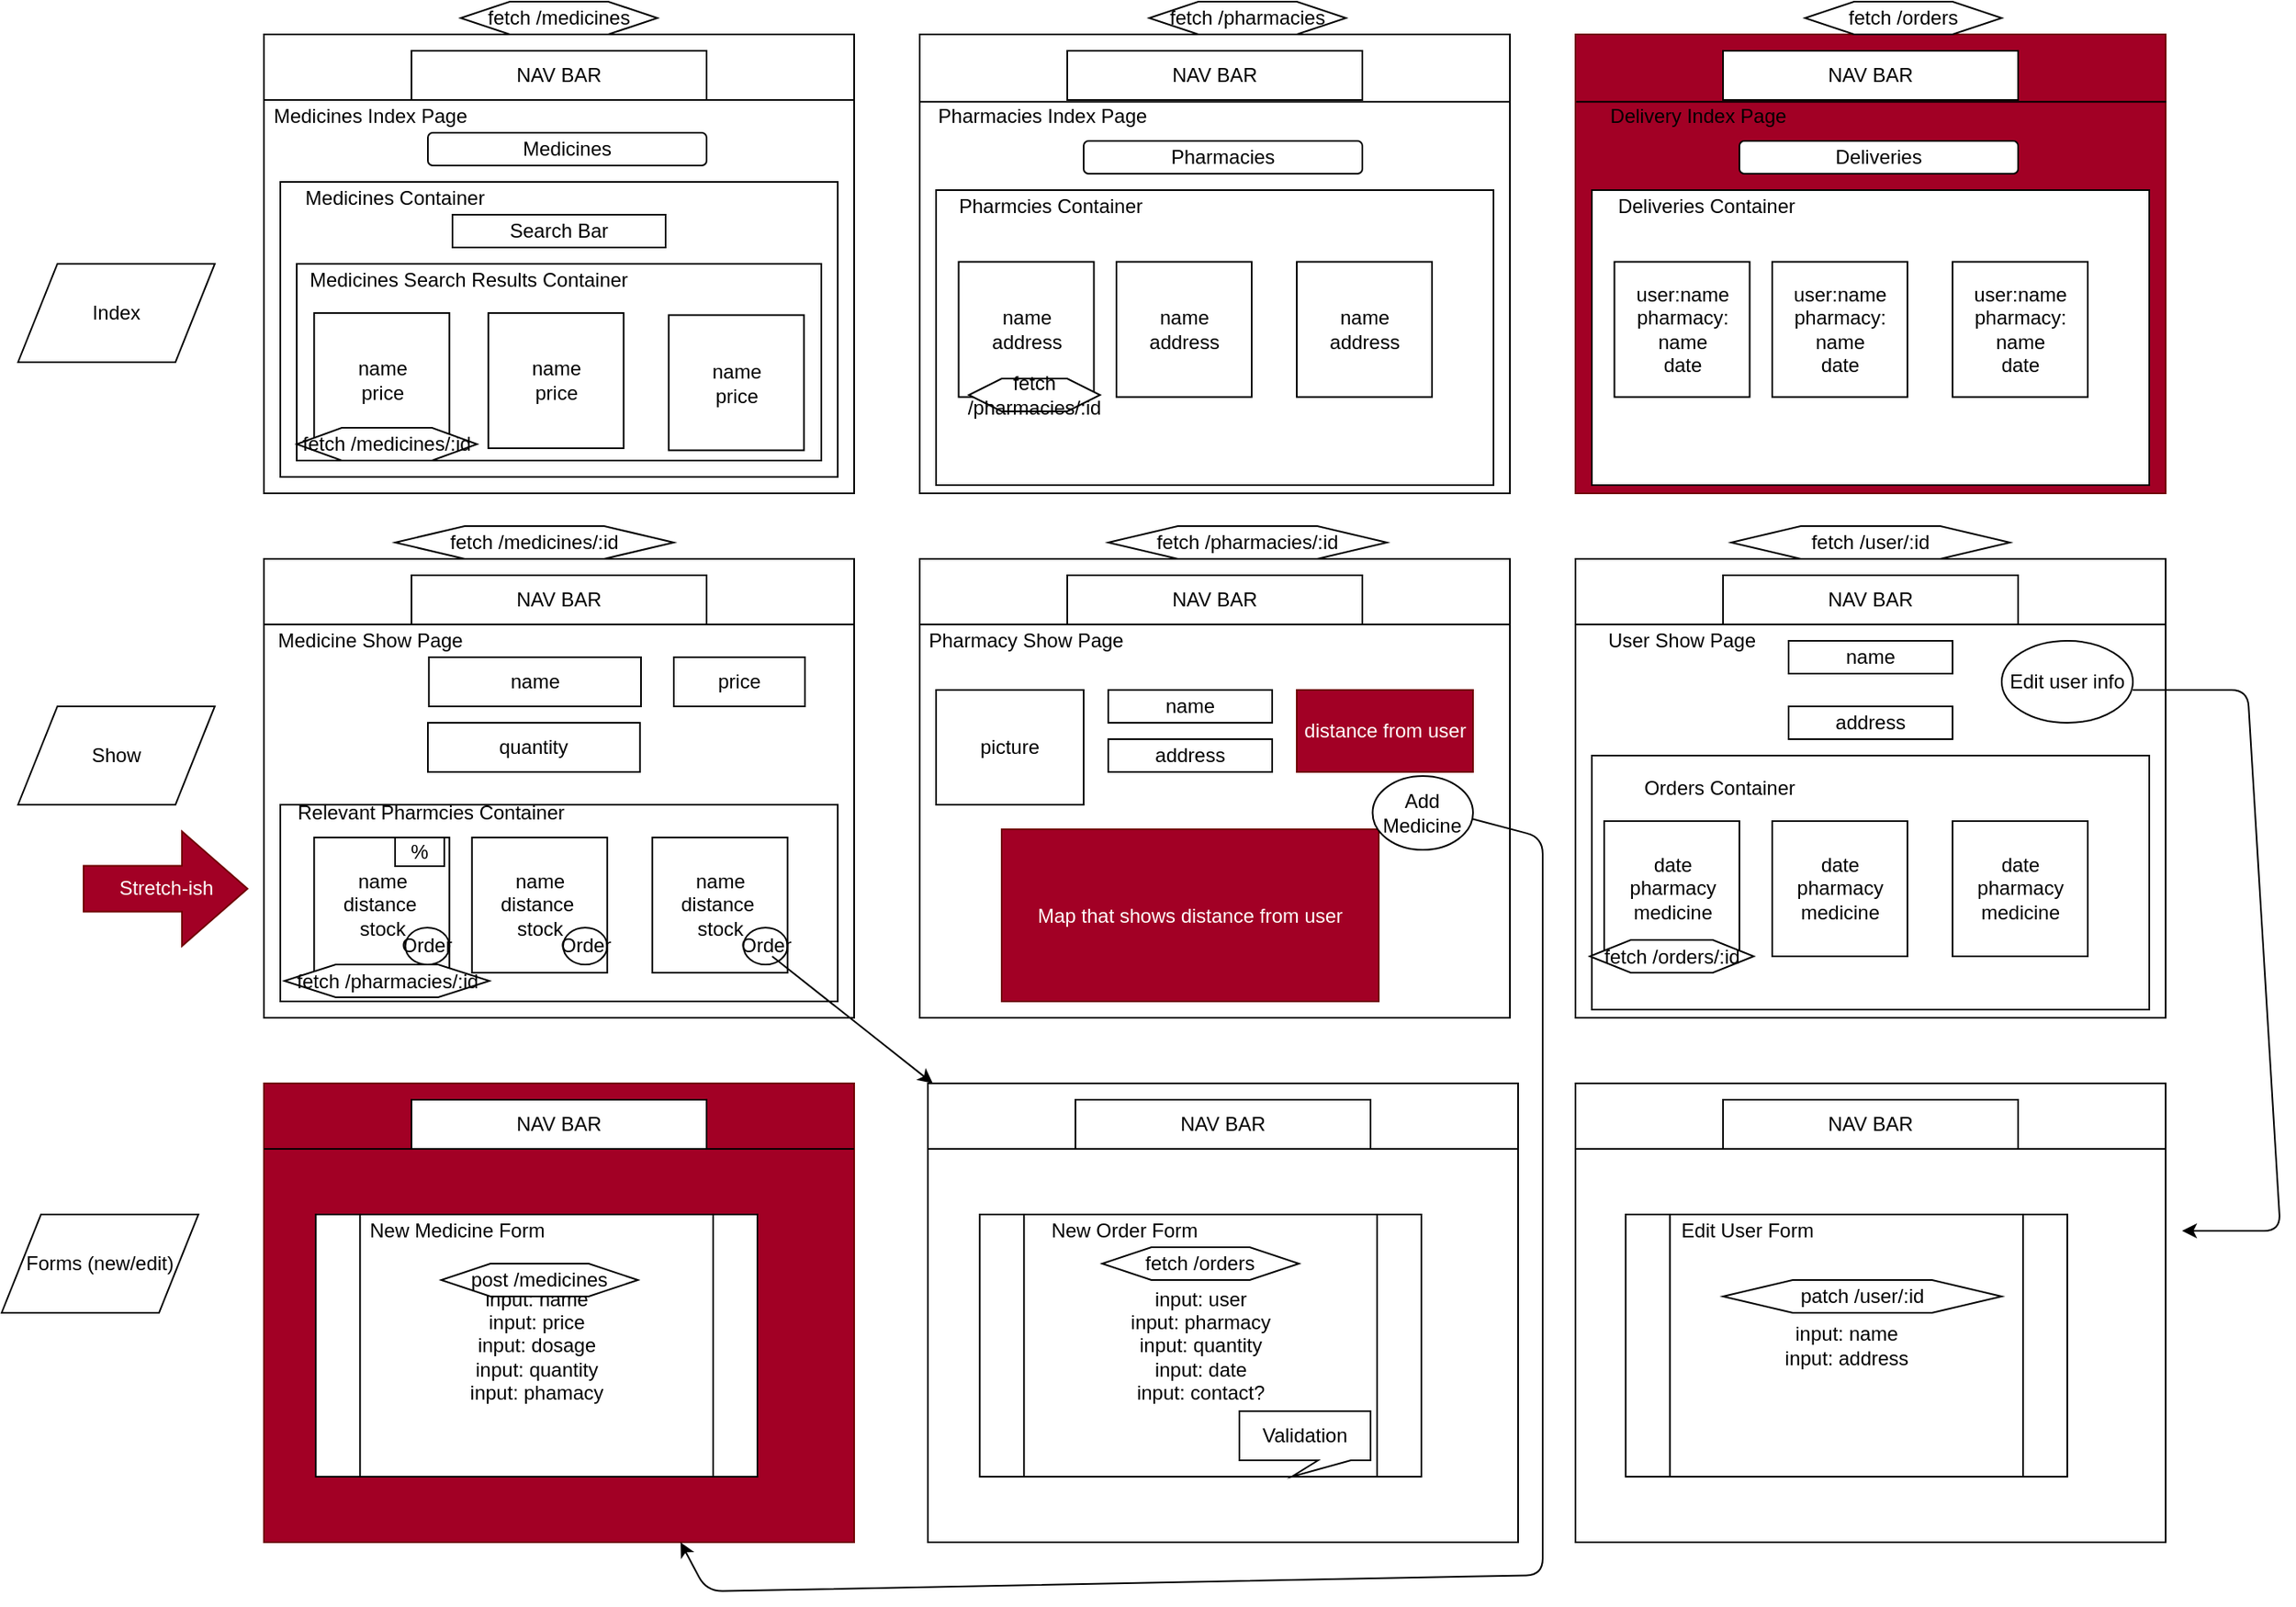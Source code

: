 <mxfile version="13.1.3">
    <diagram id="6hGFLwfOUW9BJ-s0fimq" name="Page-1">
        <mxGraphModel dx="1617" dy="437" grid="1" gridSize="10" guides="1" tooltips="1" connect="1" arrows="1" fold="1" page="1" pageScale="1" pageWidth="827" pageHeight="1169" math="0" shadow="0">
            <root>
                <mxCell id="0"/>
                <mxCell id="1" parent="0"/>
                <mxCell id="150" value="" style="rounded=0;whiteSpace=wrap;html=1;" parent="1" vertex="1">
                    <mxGeometry x="840" y="680" width="360" height="280" as="geometry"/>
                </mxCell>
                <mxCell id="154" value="input: name&lt;br&gt;input: address" style="shape=process;whiteSpace=wrap;html=1;backgroundOutline=1;" parent="1" vertex="1">
                    <mxGeometry x="870.63" y="760" width="269.37" height="160" as="geometry"/>
                </mxCell>
                <mxCell id="2" value="" style="rounded=0;whiteSpace=wrap;html=1;" parent="1" vertex="1">
                    <mxGeometry x="40" y="40" width="360" height="280" as="geometry"/>
                </mxCell>
                <mxCell id="82" value="" style="rounded=0;whiteSpace=wrap;html=1;" parent="1" vertex="1">
                    <mxGeometry x="50" y="130" width="340" height="180" as="geometry"/>
                </mxCell>
                <mxCell id="107" value="" style="rounded=0;whiteSpace=wrap;html=1;" parent="1" vertex="1">
                    <mxGeometry x="60" y="180" width="320" height="120" as="geometry"/>
                </mxCell>
                <mxCell id="3" value="" style="rounded=0;whiteSpace=wrap;html=1;" parent="1" vertex="1">
                    <mxGeometry x="440" y="40" width="360" height="280" as="geometry"/>
                </mxCell>
                <mxCell id="4" value="" style="rounded=0;whiteSpace=wrap;html=1;" parent="1" vertex="1">
                    <mxGeometry x="40" y="360" width="360" height="280" as="geometry"/>
                </mxCell>
                <mxCell id="5" value="" style="rounded=0;whiteSpace=wrap;html=1;" parent="1" vertex="1">
                    <mxGeometry x="440" y="360" width="360" height="280" as="geometry"/>
                </mxCell>
                <mxCell id="6" value="" style="rounded=0;whiteSpace=wrap;html=1;fillColor=#a20025;strokeColor=#6F0000;fontColor=#ffffff;" parent="1" vertex="1">
                    <mxGeometry x="40" y="680" width="360" height="280" as="geometry"/>
                </mxCell>
                <mxCell id="9" value="" style="endArrow=none;html=1;exitX=0.001;exitY=0.147;exitDx=0;exitDy=0;exitPerimeter=0;entryX=1.001;entryY=0.147;entryDx=0;entryDy=0;entryPerimeter=0;" parent="1" source="3" target="3" edge="1">
                    <mxGeometry width="50" height="50" relative="1" as="geometry">
                        <mxPoint x="470" y="130" as="sourcePoint"/>
                        <mxPoint x="520" y="80" as="targetPoint"/>
                    </mxGeometry>
                </mxCell>
                <mxCell id="10" value="" style="endArrow=none;html=1;exitX=0.001;exitY=0.147;exitDx=0;exitDy=0;exitPerimeter=0;entryX=1.001;entryY=0.147;entryDx=0;entryDy=0;entryPerimeter=0;" parent="1" edge="1">
                    <mxGeometry width="50" height="50" relative="1" as="geometry">
                        <mxPoint x="40.0" y="80.0" as="sourcePoint"/>
                        <mxPoint x="400.0" y="80.0" as="targetPoint"/>
                    </mxGeometry>
                </mxCell>
                <mxCell id="11" value="" style="endArrow=none;html=1;exitX=0.001;exitY=0.147;exitDx=0;exitDy=0;exitPerimeter=0;entryX=1.001;entryY=0.147;entryDx=0;entryDy=0;entryPerimeter=0;" parent="1" edge="1">
                    <mxGeometry width="50" height="50" relative="1" as="geometry">
                        <mxPoint x="40" y="400" as="sourcePoint"/>
                        <mxPoint x="400" y="400" as="targetPoint"/>
                    </mxGeometry>
                </mxCell>
                <mxCell id="12" value="" style="endArrow=none;html=1;exitX=0.001;exitY=0.147;exitDx=0;exitDy=0;exitPerimeter=0;entryX=1.001;entryY=0.147;entryDx=0;entryDy=0;entryPerimeter=0;" parent="1" edge="1">
                    <mxGeometry width="50" height="50" relative="1" as="geometry">
                        <mxPoint x="440" y="400" as="sourcePoint"/>
                        <mxPoint x="800" y="400" as="targetPoint"/>
                    </mxGeometry>
                </mxCell>
                <mxCell id="15" value="Medicines Index Page" style="text;html=1;strokeColor=none;fillColor=none;align=center;verticalAlign=middle;whiteSpace=wrap;rounded=0;" parent="1" vertex="1">
                    <mxGeometry x="40" y="80" width="130" height="20" as="geometry"/>
                </mxCell>
                <mxCell id="16" value="Pharmacies Index Page" style="text;html=1;strokeColor=none;fillColor=none;align=center;verticalAlign=middle;whiteSpace=wrap;rounded=0;" parent="1" vertex="1">
                    <mxGeometry x="440" y="80" width="150" height="20" as="geometry"/>
                </mxCell>
                <mxCell id="18" value="Medicine Show Page" style="text;html=1;strokeColor=none;fillColor=none;align=center;verticalAlign=middle;whiteSpace=wrap;rounded=0;" parent="1" vertex="1">
                    <mxGeometry x="40" y="400" width="130" height="20" as="geometry"/>
                </mxCell>
                <mxCell id="19" value="Pharmacy Show Page" style="text;html=1;strokeColor=none;fillColor=none;align=center;verticalAlign=middle;whiteSpace=wrap;rounded=0;" parent="1" vertex="1">
                    <mxGeometry x="440" y="400" width="130" height="20" as="geometry"/>
                </mxCell>
                <mxCell id="50" value="" style="rounded=0;whiteSpace=wrap;html=1;" parent="1" vertex="1">
                    <mxGeometry x="840" y="360" width="360" height="280" as="geometry"/>
                </mxCell>
                <mxCell id="51" value="" style="endArrow=none;html=1;exitX=0.001;exitY=0.147;exitDx=0;exitDy=0;exitPerimeter=0;entryX=1.001;entryY=0.147;entryDx=0;entryDy=0;entryPerimeter=0;" parent="1" edge="1">
                    <mxGeometry width="50" height="50" relative="1" as="geometry">
                        <mxPoint x="840" y="400" as="sourcePoint"/>
                        <mxPoint x="1200" y="400" as="targetPoint"/>
                    </mxGeometry>
                </mxCell>
                <mxCell id="52" value="User Show Page" style="text;html=1;strokeColor=none;fillColor=none;align=center;verticalAlign=middle;whiteSpace=wrap;rounded=0;" parent="1" vertex="1">
                    <mxGeometry x="840" y="400" width="130" height="20" as="geometry"/>
                </mxCell>
                <mxCell id="53" value="NAV BAR" style="rounded=0;whiteSpace=wrap;html=1;" parent="1" vertex="1">
                    <mxGeometry x="530" y="50" width="180" height="30" as="geometry"/>
                </mxCell>
                <mxCell id="55" value="NAV BAR" style="rounded=0;whiteSpace=wrap;html=1;" parent="1" vertex="1">
                    <mxGeometry x="130" y="50" width="180" height="30" as="geometry"/>
                </mxCell>
                <mxCell id="56" value="NAV BAR" style="rounded=0;whiteSpace=wrap;html=1;" parent="1" vertex="1">
                    <mxGeometry x="130" y="370" width="180" height="30" as="geometry"/>
                </mxCell>
                <mxCell id="58" value="NAV BAR" style="rounded=0;whiteSpace=wrap;html=1;" parent="1" vertex="1">
                    <mxGeometry x="530" y="370" width="180" height="30" as="geometry"/>
                </mxCell>
                <mxCell id="59" value="NAV BAR" style="rounded=0;whiteSpace=wrap;html=1;" parent="1" vertex="1">
                    <mxGeometry x="930" y="370" width="180" height="30" as="geometry"/>
                </mxCell>
                <mxCell id="60" value="" style="endArrow=none;html=1;exitX=0.001;exitY=0.147;exitDx=0;exitDy=0;exitPerimeter=0;entryX=1.001;entryY=0.147;entryDx=0;entryDy=0;entryPerimeter=0;" parent="1" edge="1">
                    <mxGeometry width="50" height="50" relative="1" as="geometry">
                        <mxPoint x="40" y="720" as="sourcePoint"/>
                        <mxPoint x="400" y="720" as="targetPoint"/>
                    </mxGeometry>
                </mxCell>
                <mxCell id="62" value="NAV BAR" style="rounded=0;whiteSpace=wrap;html=1;" parent="1" vertex="1">
                    <mxGeometry x="130" y="690" width="180" height="30" as="geometry"/>
                </mxCell>
                <mxCell id="68" value="fetch /medicines" style="shape=hexagon;perimeter=hexagonPerimeter2;whiteSpace=wrap;html=1;" parent="1" vertex="1">
                    <mxGeometry x="160" y="20" width="120" height="20" as="geometry"/>
                </mxCell>
                <mxCell id="69" value="fetch /pharmacies" style="shape=hexagon;perimeter=hexagonPerimeter2;whiteSpace=wrap;html=1;" parent="1" vertex="1">
                    <mxGeometry x="580" y="20" width="120" height="20" as="geometry"/>
                </mxCell>
                <mxCell id="70" value="fetch /medicines/:id" style="shape=hexagon;perimeter=hexagonPerimeter2;whiteSpace=wrap;html=1;" parent="1" vertex="1">
                    <mxGeometry x="120" y="340" width="170" height="20" as="geometry"/>
                </mxCell>
                <mxCell id="71" value="fetch /pharmacies/:id" style="shape=hexagon;perimeter=hexagonPerimeter2;whiteSpace=wrap;html=1;" parent="1" vertex="1">
                    <mxGeometry x="555" y="340" width="170" height="20" as="geometry"/>
                </mxCell>
                <mxCell id="72" value="fetch /user/:id" style="shape=hexagon;perimeter=hexagonPerimeter2;whiteSpace=wrap;html=1;" parent="1" vertex="1">
                    <mxGeometry x="935" y="340" width="170" height="20" as="geometry"/>
                </mxCell>
                <mxCell id="73" value="" style="rounded=0;whiteSpace=wrap;html=1;fillColor=#a20025;strokeColor=#6F0000;fontColor=#ffffff;" parent="1" vertex="1">
                    <mxGeometry x="840" y="40" width="360" height="280" as="geometry"/>
                </mxCell>
                <mxCell id="74" value="" style="endArrow=none;html=1;exitX=0.001;exitY=0.147;exitDx=0;exitDy=0;exitPerimeter=0;entryX=1.001;entryY=0.147;entryDx=0;entryDy=0;entryPerimeter=0;" parent="1" source="73" target="73" edge="1">
                    <mxGeometry width="50" height="50" relative="1" as="geometry">
                        <mxPoint x="870" y="130" as="sourcePoint"/>
                        <mxPoint x="920" y="80" as="targetPoint"/>
                    </mxGeometry>
                </mxCell>
                <mxCell id="75" value="Delivery Index Page" style="text;html=1;strokeColor=none;fillColor=none;align=center;verticalAlign=middle;whiteSpace=wrap;rounded=0;" parent="1" vertex="1">
                    <mxGeometry x="840" y="80" width="150" height="20" as="geometry"/>
                </mxCell>
                <mxCell id="76" value="NAV BAR" style="rounded=0;whiteSpace=wrap;html=1;" parent="1" vertex="1">
                    <mxGeometry x="930" y="50" width="180" height="30" as="geometry"/>
                </mxCell>
                <mxCell id="77" value="fetch /orders" style="shape=hexagon;perimeter=hexagonPerimeter2;whiteSpace=wrap;html=1;" parent="1" vertex="1">
                    <mxGeometry x="980" y="20" width="120" height="20" as="geometry"/>
                </mxCell>
                <mxCell id="79" value="Index" style="shape=parallelogram;perimeter=parallelogramPerimeter;whiteSpace=wrap;html=1;" parent="1" vertex="1">
                    <mxGeometry x="-110" y="180" width="120" height="60" as="geometry"/>
                </mxCell>
                <mxCell id="80" value="Show" style="shape=parallelogram;perimeter=parallelogramPerimeter;whiteSpace=wrap;html=1;" parent="1" vertex="1">
                    <mxGeometry x="-110" y="450" width="120" height="60" as="geometry"/>
                </mxCell>
                <mxCell id="81" value="Forms (new/edit)" style="shape=parallelogram;perimeter=parallelogramPerimeter;whiteSpace=wrap;html=1;" parent="1" vertex="1">
                    <mxGeometry x="-120" y="760" width="120" height="60" as="geometry"/>
                </mxCell>
                <mxCell id="83" value="Medicines" style="rounded=1;whiteSpace=wrap;html=1;" parent="1" vertex="1">
                    <mxGeometry x="140" y="100" width="170" height="20" as="geometry"/>
                </mxCell>
                <mxCell id="84" value="Medicines Container" style="text;html=1;strokeColor=none;fillColor=none;align=center;verticalAlign=middle;whiteSpace=wrap;rounded=0;" parent="1" vertex="1">
                    <mxGeometry x="50" y="130" width="140" height="20" as="geometry"/>
                </mxCell>
                <mxCell id="85" value="name&lt;br&gt;price" style="whiteSpace=wrap;html=1;aspect=fixed;" parent="1" vertex="1">
                    <mxGeometry x="70.63" y="210" width="82.5" height="82.5" as="geometry"/>
                </mxCell>
                <mxCell id="87" value="&lt;span&gt;name&lt;/span&gt;&lt;br&gt;&lt;span&gt;price&lt;/span&gt;" style="whiteSpace=wrap;html=1;aspect=fixed;" parent="1" vertex="1">
                    <mxGeometry x="176.88" y="210" width="82.5" height="82.5" as="geometry"/>
                </mxCell>
                <mxCell id="88" value="&lt;span&gt;name&lt;/span&gt;&lt;br&gt;&lt;span&gt;price&lt;/span&gt;" style="whiteSpace=wrap;html=1;aspect=fixed;" parent="1" vertex="1">
                    <mxGeometry x="286.88" y="211.25" width="82.5" height="82.5" as="geometry"/>
                </mxCell>
                <mxCell id="89" value="" style="rounded=0;whiteSpace=wrap;html=1;" parent="1" vertex="1">
                    <mxGeometry x="450" y="135" width="340" height="180" as="geometry"/>
                </mxCell>
                <mxCell id="90" value="Pharmacies" style="rounded=1;whiteSpace=wrap;html=1;" parent="1" vertex="1">
                    <mxGeometry x="540" y="105" width="170" height="20" as="geometry"/>
                </mxCell>
                <mxCell id="91" value="name&lt;br&gt;address&lt;br&gt;" style="whiteSpace=wrap;html=1;aspect=fixed;" parent="1" vertex="1">
                    <mxGeometry x="463.75" y="178.75" width="82.5" height="82.5" as="geometry"/>
                </mxCell>
                <mxCell id="92" value="Pharmcies Container" style="text;html=1;strokeColor=none;fillColor=none;align=center;verticalAlign=middle;whiteSpace=wrap;rounded=0;" parent="1" vertex="1">
                    <mxGeometry x="450" y="135" width="140" height="20" as="geometry"/>
                </mxCell>
                <mxCell id="93" value="name&lt;br&gt;address&lt;br&gt;" style="whiteSpace=wrap;html=1;aspect=fixed;" parent="1" vertex="1">
                    <mxGeometry x="560" y="178.75" width="82.5" height="82.5" as="geometry"/>
                </mxCell>
                <mxCell id="94" value="name&lt;br&gt;address&lt;br&gt;" style="whiteSpace=wrap;html=1;aspect=fixed;" parent="1" vertex="1">
                    <mxGeometry x="670" y="178.75" width="82.5" height="82.5" as="geometry"/>
                </mxCell>
                <mxCell id="101" value="" style="rounded=0;whiteSpace=wrap;html=1;" parent="1" vertex="1">
                    <mxGeometry x="850" y="135" width="340" height="180" as="geometry"/>
                </mxCell>
                <mxCell id="102" value="Deliveries" style="rounded=1;whiteSpace=wrap;html=1;" parent="1" vertex="1">
                    <mxGeometry x="940" y="105" width="170" height="20" as="geometry"/>
                </mxCell>
                <mxCell id="103" value="user:name&lt;br&gt;pharmacy: name&lt;br&gt;date" style="whiteSpace=wrap;html=1;aspect=fixed;" parent="1" vertex="1">
                    <mxGeometry x="863.75" y="178.75" width="82.5" height="82.5" as="geometry"/>
                </mxCell>
                <mxCell id="104" value="Deliveries Container" style="text;html=1;strokeColor=none;fillColor=none;align=center;verticalAlign=middle;whiteSpace=wrap;rounded=0;" parent="1" vertex="1">
                    <mxGeometry x="850" y="135" width="140" height="20" as="geometry"/>
                </mxCell>
                <mxCell id="105" value="user:name&lt;br&gt;pharmacy: name&lt;br&gt;date" style="whiteSpace=wrap;html=1;aspect=fixed;" parent="1" vertex="1">
                    <mxGeometry x="960" y="178.75" width="82.5" height="82.5" as="geometry"/>
                </mxCell>
                <mxCell id="106" value="user:name&lt;br&gt;pharmacy: name&lt;br&gt;date" style="whiteSpace=wrap;html=1;aspect=fixed;" parent="1" vertex="1">
                    <mxGeometry x="1070" y="178.75" width="82.5" height="82.5" as="geometry"/>
                </mxCell>
                <mxCell id="108" value="Medicines Search Results Container" style="text;html=1;strokeColor=none;fillColor=none;align=center;verticalAlign=middle;whiteSpace=wrap;rounded=0;" parent="1" vertex="1">
                    <mxGeometry x="60" y="180" width="210" height="20" as="geometry"/>
                </mxCell>
                <mxCell id="111" value="name" style="rounded=0;whiteSpace=wrap;html=1;" parent="1" vertex="1">
                    <mxGeometry x="140.63" y="420" width="129.37" height="30" as="geometry"/>
                </mxCell>
                <mxCell id="112" value="price" style="rounded=0;whiteSpace=wrap;html=1;" parent="1" vertex="1">
                    <mxGeometry x="290" y="420" width="80" height="30" as="geometry"/>
                </mxCell>
                <mxCell id="113" value="quantity" style="rounded=0;whiteSpace=wrap;html=1;" parent="1" vertex="1">
                    <mxGeometry x="140" y="460" width="129.37" height="30" as="geometry"/>
                </mxCell>
                <mxCell id="114" value="dosage" style="rounded=0;whiteSpace=wrap;html=1;" parent="1" vertex="1">
                    <mxGeometry x="140" y="520" width="129.37" height="30" as="geometry"/>
                </mxCell>
                <mxCell id="116" value="" style="rounded=0;whiteSpace=wrap;html=1;" parent="1" vertex="1">
                    <mxGeometry x="50" y="510" width="340" height="120" as="geometry"/>
                </mxCell>
                <mxCell id="117" value="name&lt;br&gt;distance&amp;nbsp;&lt;br&gt;stock" style="whiteSpace=wrap;html=1;aspect=fixed;" parent="1" vertex="1">
                    <mxGeometry x="70.63" y="530" width="82.5" height="82.5" as="geometry"/>
                </mxCell>
                <mxCell id="119" value="name&lt;br&gt;distance&amp;nbsp;&lt;br&gt;stock" style="whiteSpace=wrap;html=1;aspect=fixed;" parent="1" vertex="1">
                    <mxGeometry x="166.88" y="530" width="82.5" height="82.5" as="geometry"/>
                </mxCell>
                <mxCell id="120" value="name&lt;br&gt;distance&amp;nbsp;&lt;br&gt;stock" style="whiteSpace=wrap;html=1;aspect=fixed;" parent="1" vertex="1">
                    <mxGeometry x="276.88" y="530" width="82.5" height="82.5" as="geometry"/>
                </mxCell>
                <mxCell id="115" value="Order" style="ellipse;whiteSpace=wrap;html=1;" parent="1" vertex="1">
                    <mxGeometry x="126.25" y="585" width="26.88" height="22.5" as="geometry"/>
                </mxCell>
                <mxCell id="122" value="Order" style="ellipse;whiteSpace=wrap;html=1;" parent="1" vertex="1">
                    <mxGeometry x="332.5" y="585" width="26.88" height="22.5" as="geometry"/>
                </mxCell>
                <mxCell id="123" value="Order" style="ellipse;whiteSpace=wrap;html=1;" parent="1" vertex="1">
                    <mxGeometry x="222.5" y="585" width="26.88" height="22.5" as="geometry"/>
                </mxCell>
                <mxCell id="126" value="Relevant Pharmcies Container" style="text;html=1;strokeColor=none;fillColor=none;align=center;verticalAlign=middle;whiteSpace=wrap;rounded=0;" parent="1" vertex="1">
                    <mxGeometry x="52.5" y="510" width="177.5" height="10" as="geometry"/>
                </mxCell>
                <mxCell id="127" value="name" style="rounded=0;whiteSpace=wrap;html=1;" parent="1" vertex="1">
                    <mxGeometry x="555" y="440" width="100" height="20" as="geometry"/>
                </mxCell>
                <mxCell id="128" value="address" style="rounded=0;whiteSpace=wrap;html=1;" parent="1" vertex="1">
                    <mxGeometry x="555" y="470" width="100" height="20" as="geometry"/>
                </mxCell>
                <mxCell id="129" value="picture" style="rounded=0;whiteSpace=wrap;html=1;" parent="1" vertex="1">
                    <mxGeometry x="450" y="440" width="90" height="70" as="geometry"/>
                </mxCell>
                <mxCell id="130" value="distance from user" style="rounded=0;whiteSpace=wrap;html=1;fillColor=#a20025;strokeColor=#6F0000;fontColor=#ffffff;" parent="1" vertex="1">
                    <mxGeometry x="670" y="440" width="107.5" height="50" as="geometry"/>
                </mxCell>
                <mxCell id="131" value="Map that shows distance from user" style="rounded=0;whiteSpace=wrap;html=1;fillColor=#a20025;strokeColor=#6F0000;fontColor=#ffffff;" parent="1" vertex="1">
                    <mxGeometry x="490" y="525" width="230" height="105" as="geometry"/>
                </mxCell>
                <mxCell id="132" value="" style="rounded=0;whiteSpace=wrap;html=1;" parent="1" vertex="1">
                    <mxGeometry x="850" y="480" width="340" height="155" as="geometry"/>
                </mxCell>
                <mxCell id="133" value="date&lt;br&gt;pharmacy&lt;br&gt;medicine" style="whiteSpace=wrap;html=1;aspect=fixed;" parent="1" vertex="1">
                    <mxGeometry x="857.5" y="520" width="82.5" height="82.5" as="geometry"/>
                </mxCell>
                <mxCell id="134" value="Orders Container" style="text;html=1;strokeColor=none;fillColor=none;align=center;verticalAlign=middle;whiteSpace=wrap;rounded=0;" parent="1" vertex="1">
                    <mxGeometry x="857.5" y="490" width="140" height="20" as="geometry"/>
                </mxCell>
                <mxCell id="136" value="date&lt;br&gt;pharmacy&lt;br&gt;medicine" style="whiteSpace=wrap;html=1;aspect=fixed;" parent="1" vertex="1">
                    <mxGeometry x="960" y="520" width="82.5" height="82.5" as="geometry"/>
                </mxCell>
                <mxCell id="137" value="date&lt;br&gt;pharmacy&lt;br&gt;medicine" style="whiteSpace=wrap;html=1;aspect=fixed;" parent="1" vertex="1">
                    <mxGeometry x="1070" y="520" width="82.5" height="82.5" as="geometry"/>
                </mxCell>
                <mxCell id="99" value="fetch /orders/:id" style="shape=hexagon;perimeter=hexagonPerimeter2;whiteSpace=wrap;html=1;" parent="1" vertex="1">
                    <mxGeometry x="848.75" y="592.5" width="100" height="20" as="geometry"/>
                </mxCell>
                <mxCell id="138" value="name" style="rounded=0;whiteSpace=wrap;html=1;" parent="1" vertex="1">
                    <mxGeometry x="970" y="410" width="100" height="20" as="geometry"/>
                </mxCell>
                <mxCell id="139" value="address" style="rounded=0;whiteSpace=wrap;html=1;" parent="1" vertex="1">
                    <mxGeometry x="970" y="450" width="100" height="20" as="geometry"/>
                </mxCell>
                <mxCell id="140" value="Edit user info" style="ellipse;whiteSpace=wrap;html=1;" parent="1" vertex="1">
                    <mxGeometry x="1100" y="410" width="80" height="50" as="geometry"/>
                </mxCell>
                <mxCell id="141" value="fetch /pharmacies/:id" style="shape=hexagon;perimeter=hexagonPerimeter2;whiteSpace=wrap;html=1;" parent="1" vertex="1">
                    <mxGeometry x="52.5" y="607.5" width="125" height="20" as="geometry"/>
                </mxCell>
                <mxCell id="142" value="fetch /medicines/:id" style="shape=hexagon;perimeter=hexagonPerimeter2;whiteSpace=wrap;html=1;" parent="1" vertex="1">
                    <mxGeometry x="60" y="280" width="110" height="20" as="geometry"/>
                </mxCell>
                <mxCell id="145" value="fetch /pharmacies/:id" style="shape=hexagon;perimeter=hexagonPerimeter2;whiteSpace=wrap;html=1;" parent="1" vertex="1">
                    <mxGeometry x="470" y="250" width="80" height="20" as="geometry"/>
                </mxCell>
                <mxCell id="146" value="Add Medicine" style="ellipse;whiteSpace=wrap;html=1;" parent="1" vertex="1">
                    <mxGeometry x="716.25" y="492.5" width="61.25" height="45" as="geometry"/>
                </mxCell>
                <mxCell id="147" value="input: name&lt;br&gt;input: price&lt;br&gt;input: dosage&lt;br&gt;input: quantity&lt;br&gt;input: phamacy" style="shape=process;whiteSpace=wrap;html=1;backgroundOutline=1;" parent="1" vertex="1">
                    <mxGeometry x="71.63" y="760" width="269.37" height="160" as="geometry"/>
                </mxCell>
                <mxCell id="148" value="post /medicines" style="shape=hexagon;perimeter=hexagonPerimeter2;whiteSpace=wrap;html=1;" parent="1" vertex="1">
                    <mxGeometry x="148.13" y="790" width="120" height="20" as="geometry"/>
                </mxCell>
                <mxCell id="149" value="patch /user/:id" style="shape=hexagon;perimeter=hexagonPerimeter2;whiteSpace=wrap;html=1;" parent="1" vertex="1">
                    <mxGeometry x="930" y="800" width="170" height="20" as="geometry"/>
                </mxCell>
                <mxCell id="151" value="Edit User Form" style="text;html=1;strokeColor=none;fillColor=none;align=center;verticalAlign=middle;whiteSpace=wrap;rounded=0;" parent="1" vertex="1">
                    <mxGeometry x="880" y="760" width="130" height="20" as="geometry"/>
                </mxCell>
                <mxCell id="152" value="" style="endArrow=none;html=1;exitX=0.001;exitY=0.147;exitDx=0;exitDy=0;exitPerimeter=0;entryX=1.001;entryY=0.147;entryDx=0;entryDy=0;entryPerimeter=0;" parent="1" edge="1">
                    <mxGeometry width="50" height="50" relative="1" as="geometry">
                        <mxPoint x="840" y="720" as="sourcePoint"/>
                        <mxPoint x="1200" y="720" as="targetPoint"/>
                    </mxGeometry>
                </mxCell>
                <mxCell id="153" value="NAV BAR" style="rounded=0;whiteSpace=wrap;html=1;" parent="1" vertex="1">
                    <mxGeometry x="930" y="690" width="180" height="30" as="geometry"/>
                </mxCell>
                <mxCell id="155" value="Search Bar" style="rounded=0;whiteSpace=wrap;html=1;" parent="1" vertex="1">
                    <mxGeometry x="155" y="150" width="130" height="20" as="geometry"/>
                </mxCell>
                <mxCell id="156" value="" style="rounded=0;whiteSpace=wrap;html=1;" parent="1" vertex="1">
                    <mxGeometry x="445" y="680" width="360" height="280" as="geometry"/>
                </mxCell>
                <mxCell id="157" value="" style="endArrow=none;html=1;exitX=0.001;exitY=0.147;exitDx=0;exitDy=0;exitPerimeter=0;entryX=1.001;entryY=0.147;entryDx=0;entryDy=0;entryPerimeter=0;" parent="1" edge="1">
                    <mxGeometry width="50" height="50" relative="1" as="geometry">
                        <mxPoint x="445" y="720" as="sourcePoint"/>
                        <mxPoint x="805" y="720" as="targetPoint"/>
                    </mxGeometry>
                </mxCell>
                <mxCell id="159" value="NAV BAR" style="rounded=0;whiteSpace=wrap;html=1;" parent="1" vertex="1">
                    <mxGeometry x="535" y="690" width="180" height="30" as="geometry"/>
                </mxCell>
                <mxCell id="160" value="input: user&lt;br&gt;input: pharmacy&lt;br&gt;input: quantity&lt;br&gt;input: date&lt;br&gt;input: contact?" style="shape=process;whiteSpace=wrap;html=1;backgroundOutline=1;" parent="1" vertex="1">
                    <mxGeometry x="476.63" y="760" width="269.37" height="160" as="geometry"/>
                </mxCell>
                <mxCell id="161" value="fetch /orders" style="shape=hexagon;perimeter=hexagonPerimeter2;whiteSpace=wrap;html=1;" parent="1" vertex="1">
                    <mxGeometry x="551.32" y="780" width="120" height="20" as="geometry"/>
                </mxCell>
                <mxCell id="163" value="" style="endArrow=classic;html=1;" parent="1" target="156" edge="1">
                    <mxGeometry width="50" height="50" relative="1" as="geometry">
                        <mxPoint x="350" y="602.5" as="sourcePoint"/>
                        <mxPoint x="400" y="552.5" as="targetPoint"/>
                    </mxGeometry>
                </mxCell>
                <mxCell id="164" value="Validation" style="shape=callout;whiteSpace=wrap;html=1;perimeter=calloutPerimeter;position2=0.4;size=10;position=0.6;" parent="1" vertex="1">
                    <mxGeometry x="635" y="880" width="80" height="40" as="geometry"/>
                </mxCell>
                <mxCell id="165" value="%" style="rounded=0;whiteSpace=wrap;html=1;" parent="1" vertex="1">
                    <mxGeometry x="120" y="530" width="30" height="17.5" as="geometry"/>
                </mxCell>
                <mxCell id="166" value="" style="endArrow=classic;html=1;" parent="1" target="6" edge="1">
                    <mxGeometry width="50" height="50" relative="1" as="geometry">
                        <mxPoint x="777.5" y="518.75" as="sourcePoint"/>
                        <mxPoint x="380" y="980" as="targetPoint"/>
                        <Array as="points">
                            <mxPoint x="820" y="530"/>
                            <mxPoint x="820" y="980"/>
                            <mxPoint x="310" y="990"/>
                        </Array>
                    </mxGeometry>
                </mxCell>
                <mxCell id="167" value="" style="endArrow=classic;html=1;" parent="1" edge="1">
                    <mxGeometry width="50" height="50" relative="1" as="geometry">
                        <mxPoint x="1180" y="440" as="sourcePoint"/>
                        <mxPoint x="1210" y="770" as="targetPoint"/>
                        <Array as="points">
                            <mxPoint x="1250" y="440"/>
                            <mxPoint x="1270" y="770"/>
                        </Array>
                    </mxGeometry>
                </mxCell>
                <mxCell id="61" value="New Medicine Form" style="text;html=1;strokeColor=none;fillColor=none;align=center;verticalAlign=middle;whiteSpace=wrap;rounded=0;" parent="1" vertex="1">
                    <mxGeometry x="92.5" y="760" width="130" height="20" as="geometry"/>
                </mxCell>
                <mxCell id="158" value="New Order Form" style="text;html=1;strokeColor=none;fillColor=none;align=center;verticalAlign=middle;whiteSpace=wrap;rounded=0;" parent="1" vertex="1">
                    <mxGeometry x="500" y="760" width="130" height="20" as="geometry"/>
                </mxCell>
                <mxCell id="168" value="Stretch-ish" style="html=1;shadow=0;dashed=0;align=center;verticalAlign=middle;shape=mxgraph.arrows2.arrow;dy=0.6;dx=40;notch=0;fillColor=#a20025;strokeColor=#6F0000;fontColor=#ffffff;" vertex="1" parent="1">
                    <mxGeometry x="-70" y="526.25" width="100" height="70" as="geometry"/>
                </mxCell>
            </root>
        </mxGraphModel>
    </diagram>
</mxfile>